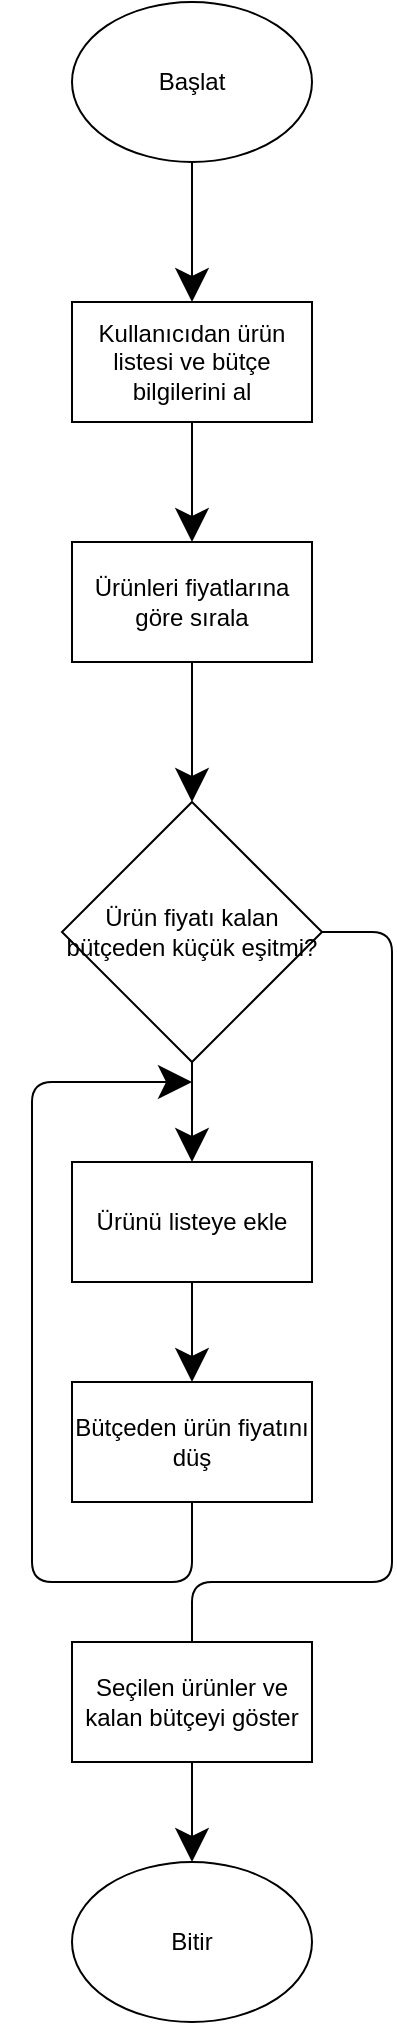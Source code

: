 <mxfile version="15.3.5" type="device"><diagram id="C5RBs43oDa-KdzZeNtuy" name="Page-1"><mxGraphModel dx="1086" dy="798" grid="1" gridSize="10" guides="1" tooltips="1" connect="1" arrows="1" fold="1" page="1" pageScale="1" pageWidth="827" pageHeight="1169" math="0" shadow="0"><root><mxCell id="WIyWlLk6GJQsqaUBKTNV-0"/><mxCell id="WIyWlLk6GJQsqaUBKTNV-1" parent="WIyWlLk6GJQsqaUBKTNV-0"/><mxCell id="I0Fv93VSw3cWw-7fYkwb-0" value="Başlat" style="ellipse;whiteSpace=wrap;html=1;hachureGap=4;pointerEvents=0;" parent="WIyWlLk6GJQsqaUBKTNV-1" vertex="1"><mxGeometry x="180" y="70" width="120" height="80" as="geometry"/></mxCell><mxCell id="I0Fv93VSw3cWw-7fYkwb-1" value="Kullanıcıdan ürün listesi ve bütçe bilgilerini al" style="rounded=0;whiteSpace=wrap;html=1;hachureGap=4;pointerEvents=0;" parent="WIyWlLk6GJQsqaUBKTNV-1" vertex="1"><mxGeometry x="180" y="220" width="120" height="60" as="geometry"/></mxCell><mxCell id="I0Fv93VSw3cWw-7fYkwb-2" value="" style="endArrow=classic;html=1;startSize=14;endSize=14;sourcePerimeterSpacing=8;targetPerimeterSpacing=8;exitX=0.5;exitY=1;exitDx=0;exitDy=0;entryX=0.5;entryY=0;entryDx=0;entryDy=0;" parent="WIyWlLk6GJQsqaUBKTNV-1" source="I0Fv93VSw3cWw-7fYkwb-0" target="I0Fv93VSw3cWw-7fYkwb-1" edge="1"><mxGeometry width="50" height="50" relative="1" as="geometry"><mxPoint x="460" y="250" as="sourcePoint"/><mxPoint x="510" y="200" as="targetPoint"/></mxGeometry></mxCell><mxCell id="I0Fv93VSw3cWw-7fYkwb-3" value="Ürünleri fiyatlarına göre sırala" style="rounded=0;whiteSpace=wrap;html=1;hachureGap=4;pointerEvents=0;" parent="WIyWlLk6GJQsqaUBKTNV-1" vertex="1"><mxGeometry x="180" y="340" width="120" height="60" as="geometry"/></mxCell><mxCell id="I0Fv93VSw3cWw-7fYkwb-4" value="" style="endArrow=classic;html=1;startSize=14;endSize=14;sourcePerimeterSpacing=8;targetPerimeterSpacing=8;exitX=0.5;exitY=1;exitDx=0;exitDy=0;entryX=0.5;entryY=0;entryDx=0;entryDy=0;" parent="WIyWlLk6GJQsqaUBKTNV-1" source="I0Fv93VSw3cWw-7fYkwb-1" target="I0Fv93VSw3cWw-7fYkwb-3" edge="1"><mxGeometry width="50" height="50" relative="1" as="geometry"><mxPoint x="490" y="300" as="sourcePoint"/><mxPoint x="540" y="250" as="targetPoint"/></mxGeometry></mxCell><mxCell id="I0Fv93VSw3cWw-7fYkwb-5" value="Ürün fiyatı kalan bütçeden küçük eşitmi?" style="rhombus;whiteSpace=wrap;html=1;hachureGap=4;pointerEvents=0;" parent="WIyWlLk6GJQsqaUBKTNV-1" vertex="1"><mxGeometry x="175" y="470" width="130" height="130" as="geometry"/></mxCell><mxCell id="I0Fv93VSw3cWw-7fYkwb-6" value="" style="endArrow=classic;html=1;startSize=14;endSize=14;sourcePerimeterSpacing=8;targetPerimeterSpacing=8;exitX=0.5;exitY=1;exitDx=0;exitDy=0;entryX=0.5;entryY=0;entryDx=0;entryDy=0;" parent="WIyWlLk6GJQsqaUBKTNV-1" source="I0Fv93VSw3cWw-7fYkwb-3" target="I0Fv93VSw3cWw-7fYkwb-5" edge="1"><mxGeometry width="50" height="50" relative="1" as="geometry"><mxPoint x="370" y="470" as="sourcePoint"/><mxPoint x="420" y="420" as="targetPoint"/></mxGeometry></mxCell><mxCell id="I0Fv93VSw3cWw-7fYkwb-7" value="Ürünü listeye ekle" style="rounded=0;whiteSpace=wrap;html=1;hachureGap=4;pointerEvents=0;" parent="WIyWlLk6GJQsqaUBKTNV-1" vertex="1"><mxGeometry x="180" y="650" width="120" height="60" as="geometry"/></mxCell><mxCell id="I0Fv93VSw3cWw-7fYkwb-8" value="Bütçeden ürün fiyatını düş" style="rounded=0;whiteSpace=wrap;html=1;hachureGap=4;pointerEvents=0;" parent="WIyWlLk6GJQsqaUBKTNV-1" vertex="1"><mxGeometry x="180" y="760" width="120" height="60" as="geometry"/></mxCell><mxCell id="I0Fv93VSw3cWw-7fYkwb-9" value="" style="endArrow=classic;html=1;startSize=14;endSize=14;sourcePerimeterSpacing=8;targetPerimeterSpacing=8;exitX=0.5;exitY=1;exitDx=0;exitDy=0;entryX=0.5;entryY=0;entryDx=0;entryDy=0;" parent="WIyWlLk6GJQsqaUBKTNV-1" source="I0Fv93VSw3cWw-7fYkwb-5" target="I0Fv93VSw3cWw-7fYkwb-7" edge="1"><mxGeometry width="50" height="50" relative="1" as="geometry"><mxPoint x="550" y="630" as="sourcePoint"/><mxPoint x="600" y="580" as="targetPoint"/></mxGeometry></mxCell><mxCell id="I0Fv93VSw3cWw-7fYkwb-10" value="" style="endArrow=classic;html=1;startSize=14;endSize=14;sourcePerimeterSpacing=8;targetPerimeterSpacing=8;exitX=0.5;exitY=1;exitDx=0;exitDy=0;entryX=0.5;entryY=0;entryDx=0;entryDy=0;" parent="WIyWlLk6GJQsqaUBKTNV-1" source="I0Fv93VSw3cWw-7fYkwb-7" target="I0Fv93VSw3cWw-7fYkwb-8" edge="1"><mxGeometry width="50" height="50" relative="1" as="geometry"><mxPoint x="520" y="630" as="sourcePoint"/><mxPoint x="570" y="580" as="targetPoint"/></mxGeometry></mxCell><mxCell id="I0Fv93VSw3cWw-7fYkwb-11" value="" style="endArrow=classic;html=1;startSize=14;endSize=14;sourcePerimeterSpacing=8;targetPerimeterSpacing=8;exitX=0.5;exitY=1;exitDx=0;exitDy=0;" parent="WIyWlLk6GJQsqaUBKTNV-1" source="I0Fv93VSw3cWw-7fYkwb-8" edge="1"><mxGeometry width="50" height="50" relative="1" as="geometry"><mxPoint x="460" y="790" as="sourcePoint"/><mxPoint x="240" y="610" as="targetPoint"/><Array as="points"><mxPoint x="240" y="860"/><mxPoint x="160" y="860"/><mxPoint x="160" y="720"/><mxPoint x="160" y="610"/></Array></mxGeometry></mxCell><mxCell id="I0Fv93VSw3cWw-7fYkwb-12" value="Seçilen ürünler ve kalan bütçeyi göster" style="rounded=0;whiteSpace=wrap;html=1;hachureGap=4;pointerEvents=0;" parent="WIyWlLk6GJQsqaUBKTNV-1" vertex="1"><mxGeometry x="180" y="890" width="120" height="60" as="geometry"/></mxCell><mxCell id="I0Fv93VSw3cWw-7fYkwb-14" value="" style="endArrow=none;html=1;startSize=14;endSize=14;sourcePerimeterSpacing=8;targetPerimeterSpacing=8;exitX=1;exitY=0.5;exitDx=0;exitDy=0;entryX=0.5;entryY=0;entryDx=0;entryDy=0;" parent="WIyWlLk6GJQsqaUBKTNV-1" source="I0Fv93VSw3cWw-7fYkwb-5" target="I0Fv93VSw3cWw-7fYkwb-12" edge="1"><mxGeometry width="50" height="50" relative="1" as="geometry"><mxPoint x="500" y="810" as="sourcePoint"/><mxPoint x="550" y="760" as="targetPoint"/><Array as="points"><mxPoint x="340" y="535"/><mxPoint x="340" y="860"/><mxPoint x="240" y="860"/></Array></mxGeometry></mxCell><mxCell id="I0Fv93VSw3cWw-7fYkwb-15" value="Bitir" style="ellipse;whiteSpace=wrap;html=1;hachureGap=4;pointerEvents=0;" parent="WIyWlLk6GJQsqaUBKTNV-1" vertex="1"><mxGeometry x="180" y="1000" width="120" height="80" as="geometry"/></mxCell><mxCell id="I0Fv93VSw3cWw-7fYkwb-16" value="" style="endArrow=classic;html=1;startSize=14;endSize=14;sourcePerimeterSpacing=8;targetPerimeterSpacing=8;exitX=0.5;exitY=1;exitDx=0;exitDy=0;entryX=0.5;entryY=0;entryDx=0;entryDy=0;" parent="WIyWlLk6GJQsqaUBKTNV-1" source="I0Fv93VSw3cWw-7fYkwb-12" target="I0Fv93VSw3cWw-7fYkwb-15" edge="1"><mxGeometry width="50" height="50" relative="1" as="geometry"><mxPoint x="410" y="1010" as="sourcePoint"/><mxPoint x="460" y="960" as="targetPoint"/></mxGeometry></mxCell></root></mxGraphModel></diagram></mxfile>